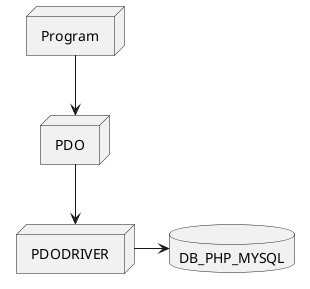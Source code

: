 @startuml

node "Program"
node "PDO"
node "PDODRIVER"
database "DB_PHP_MYSQL"


 Program-->PDO
 PDO-->PDODRIVER
 PDODRIVER->DB_PHP_MYSQL


@enduml